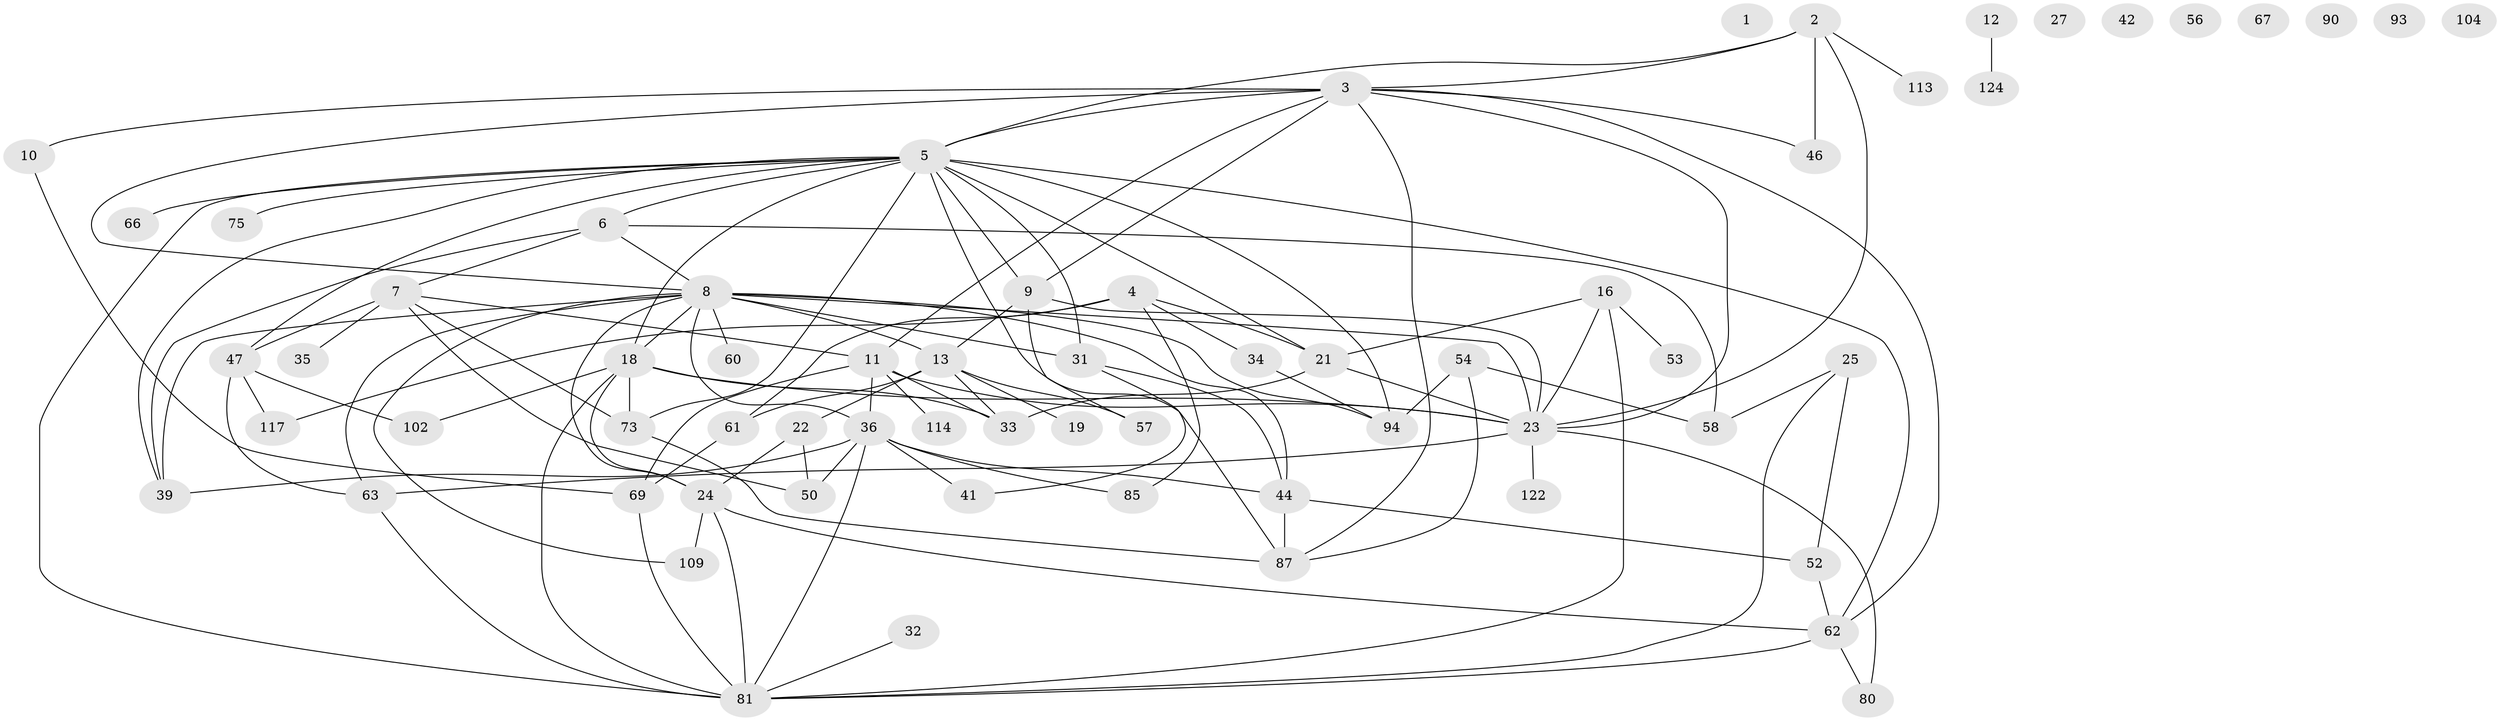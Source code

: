 // original degree distribution, {1: 0.15267175572519084, 4: 0.17557251908396945, 6: 0.04580152671755725, 5: 0.10687022900763359, 3: 0.22137404580152673, 2: 0.22137404580152673, 9: 0.007633587786259542, 0: 0.05343511450381679, 7: 0.015267175572519083}
// Generated by graph-tools (version 1.1) at 2025/13/03/09/25 04:13:06]
// undirected, 65 vertices, 117 edges
graph export_dot {
graph [start="1"]
  node [color=gray90,style=filled];
  1 [super="+20"];
  2 [super="+119"];
  3 [super="+84"];
  4 [super="+72"];
  5 [super="+26+17"];
  6 [super="+110"];
  7 [super="+29"];
  8 [super="+125+123+30"];
  9 [super="+14+78"];
  10;
  11 [super="+95+98"];
  12;
  13 [super="+83+15"];
  16 [super="+112+76+37"];
  18 [super="+68"];
  19;
  21 [super="+28+43"];
  22 [super="+82+40"];
  23 [super="+86"];
  24 [super="+70"];
  25;
  27;
  31 [super="+96"];
  32;
  33 [super="+59"];
  34 [super="+55"];
  35;
  36 [super="+48+79"];
  39;
  41;
  42;
  44 [super="+49"];
  46;
  47 [super="+103"];
  50 [super="+106"];
  52;
  53;
  54 [super="+108"];
  56;
  57;
  58 [super="+100"];
  60;
  61;
  62 [super="+65"];
  63 [super="+115"];
  66;
  67;
  69 [super="+88+71"];
  73 [super="+92"];
  75;
  80;
  81 [super="+89"];
  85 [super="+120+128"];
  87 [super="+91"];
  90;
  93;
  94 [super="+111"];
  102;
  104;
  109;
  113;
  114;
  117;
  122;
  124;
  2 -- 3;
  2 -- 113;
  2 -- 46;
  2 -- 5;
  2 -- 23;
  3 -- 23;
  3 -- 11;
  3 -- 87;
  3 -- 62;
  3 -- 5;
  3 -- 8;
  3 -- 9;
  3 -- 10;
  3 -- 46;
  4 -- 21;
  4 -- 61;
  4 -- 117;
  4 -- 85;
  4 -- 34;
  5 -- 6;
  5 -- 66;
  5 -- 39;
  5 -- 73;
  5 -- 75;
  5 -- 47;
  5 -- 18;
  5 -- 21;
  5 -- 62;
  5 -- 94;
  5 -- 31 [weight=2];
  5 -- 81;
  5 -- 87;
  5 -- 9;
  6 -- 7;
  6 -- 39;
  6 -- 8;
  6 -- 58;
  7 -- 11;
  7 -- 35;
  7 -- 47;
  7 -- 73;
  7 -- 50;
  8 -- 94;
  8 -- 24 [weight=2];
  8 -- 60;
  8 -- 18;
  8 -- 44;
  8 -- 31;
  8 -- 63;
  8 -- 36;
  8 -- 13 [weight=2];
  8 -- 109;
  8 -- 39;
  8 -- 23 [weight=2];
  9 -- 57 [weight=2];
  9 -- 13;
  9 -- 23;
  10 -- 69;
  11 -- 114;
  11 -- 33;
  11 -- 36;
  11 -- 69;
  11 -- 23 [weight=2];
  12 -- 124;
  13 -- 33;
  13 -- 61;
  13 -- 19;
  13 -- 22;
  13 -- 57;
  16 -- 81;
  16 -- 53;
  16 -- 21;
  16 -- 23;
  18 -- 73;
  18 -- 33;
  18 -- 81;
  18 -- 102;
  18 -- 23;
  18 -- 24;
  21 -- 33;
  21 -- 23;
  22 -- 50;
  22 -- 24 [weight=2];
  23 -- 122;
  23 -- 80;
  23 -- 63;
  24 -- 62;
  24 -- 81;
  24 -- 109;
  25 -- 52;
  25 -- 58 [weight=2];
  25 -- 81;
  31 -- 41;
  31 -- 44;
  32 -- 81;
  34 -- 94;
  36 -- 39;
  36 -- 50;
  36 -- 81;
  36 -- 44 [weight=2];
  36 -- 85;
  36 -- 41;
  44 -- 87;
  44 -- 52;
  47 -- 117;
  47 -- 102;
  47 -- 63;
  52 -- 62;
  54 -- 94;
  54 -- 58;
  54 -- 87;
  61 -- 69;
  62 -- 80;
  62 -- 81;
  63 -- 81;
  69 -- 81 [weight=2];
  73 -- 87;
}
